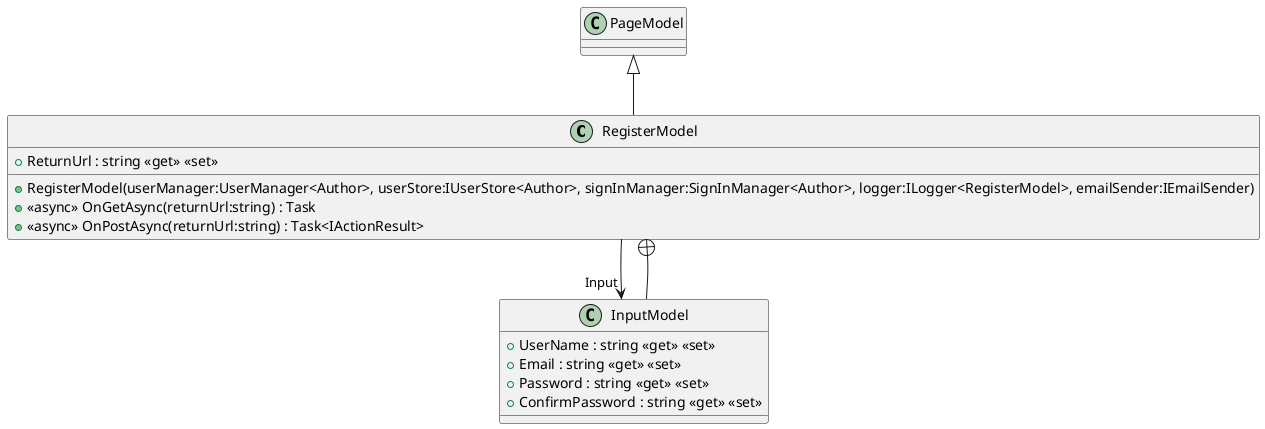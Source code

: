 @startuml
class RegisterModel {
    + RegisterModel(userManager:UserManager<Author>, userStore:IUserStore<Author>, signInManager:SignInManager<Author>, logger:ILogger<RegisterModel>, emailSender:IEmailSender)
    + ReturnUrl : string <<get>> <<set>>
    + <<async>> OnGetAsync(returnUrl:string) : Task
    + <<async>> OnPostAsync(returnUrl:string) : Task<IActionResult>
}
class InputModel {
    + UserName : string <<get>> <<set>>
    + Email : string <<get>> <<set>>
    + Password : string <<get>> <<set>>
    + ConfirmPassword : string <<get>> <<set>>
}
PageModel <|-- RegisterModel
RegisterModel --> "Input" InputModel
RegisterModel +-- InputModel
@enduml

